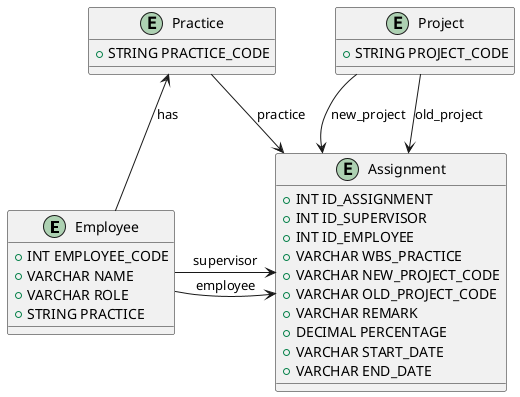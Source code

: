 @startuml
entity Employee {
    +INT EMPLOYEE_CODE
    +VARCHAR NAME
    +VARCHAR ROLE
    +STRING PRACTICE
}

entity Practice {
    +STRING PRACTICE_CODE
}

entity Project {
    +STRING PROJECT_CODE
}

entity Assignment {
    +INT ID_ASSIGNMENT
    +INT ID_SUPERVISOR
'    +VARCHAR Supervisor_Name
    +INT ID_EMPLOYEE
'    +VARCHAR Employee_Name
'    +VARCHAR Employee_Role
'    +VARCHAR EMP_Practice
    +VARCHAR WBS_PRACTICE
    +VARCHAR NEW_PROJECT_CODE
    +VARCHAR OLD_PROJECT_CODE
    +VARCHAR REMARK
    +DECIMAL PERCENTAGE
    +VARCHAR START_DATE
    +VARCHAR END_DATE

}

'Employee ||-o{ Assignment : "supervisor"
'Employee ||--o{ Assignment : "employee"
'Practice ||--o{ Employee : "has"
'Practice ||--o{ Assignment : "practice"
'Project ||--o{ Assignment : "new_project"
'Project ||--o{ Assignment : "old_project"

Employee -> Assignment : "supervisor"
Employee --> Assignment : "employee"
Practice <-- Employee : "has"
Practice --> Assignment : "practice"
Project --> Assignment : "new_project"
Project --> Assignment : "old_project"
@enduml
